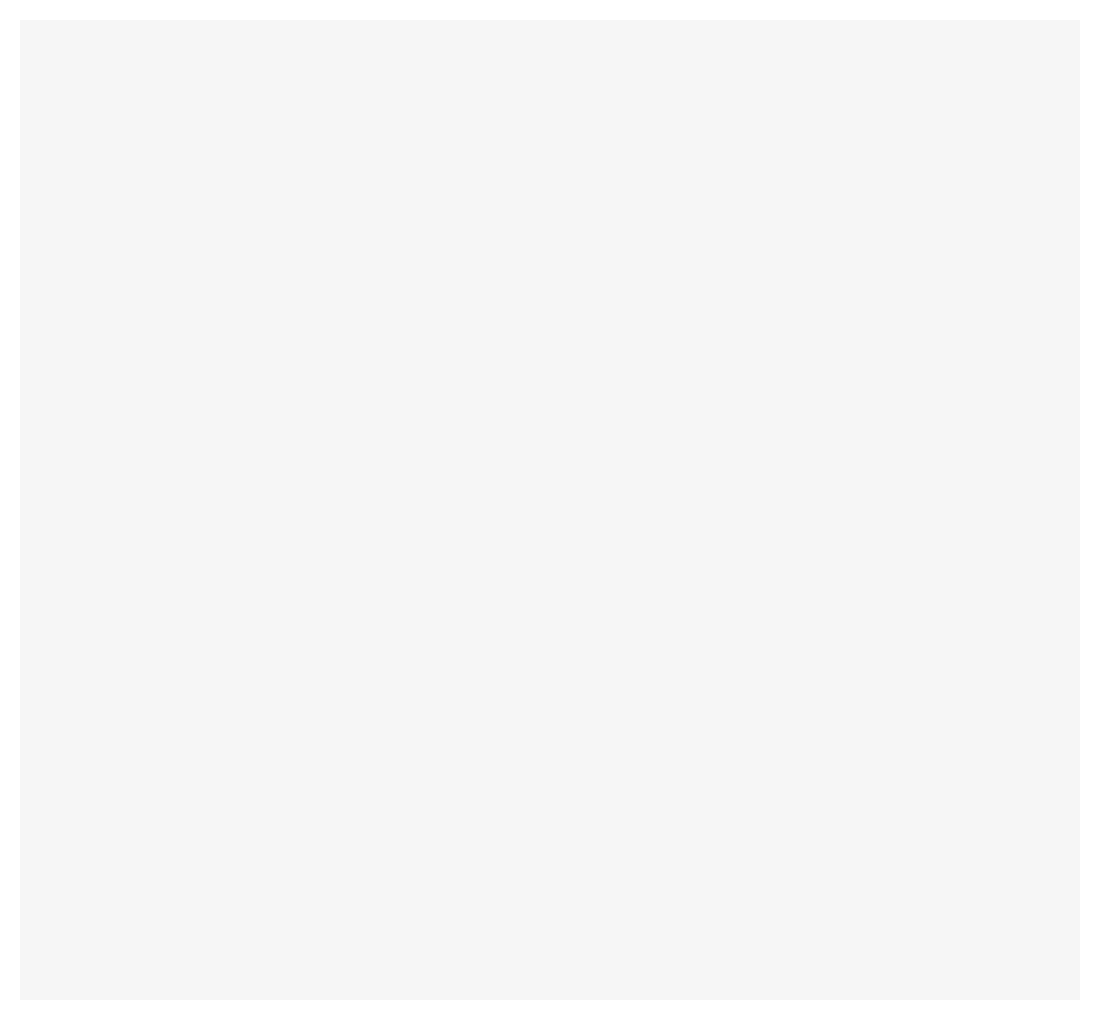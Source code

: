 <mxfile 
  version="25.0.2"
  >
  <diagram
    name="-"
    >
    <mxGraphModel
      grid="1" 
      gridSize="10" 
      guides="1" 
      tooltips="1" 
      connect="1" 
      arrows="1" 
      fold="1" 
      page="1" 
      pageScale="1" 
      pageWidth="1" 
      pageHeight="1" 
      math="0" 
      shadow="0"
      >
      <root>
        <mxCell
          id="page"
          />
        <mxCell
          id="root" 
          parent="page"
          />
        <mxCell
          style="verticalAlign=top;aspect=fixed;align=center;spacingLeft=5;spacingRight=5;spacingBottom=5;strokeColor=none;" 
          id="shape_" 
          parent="root" 
          value=" " 
          vertex="1"
          >
          <mxGeometry
            as="geometry" 
            width="550" 
            height="510" 
            x="0" 
            y="0"
            />
          </mxCell>
        <mxCell
          style="shape=rect;strokeColor=none;strokeWidth=2;shadow=0;gradientColor=none;fontColor=#757575;align=left;html=1;fontStyle=0;spacingTop=3;fillColor=#F6F6F6;verticalAlign=top;fontSize=10;spacingLeft=10;spacing=0;" 
          id="project_zone_cloud_service_provider_" 
          parent="shape_" 
          value=" " 
          vertex="1"
          >
          <mxGeometry
            width="530" 
            height="490" 
            as="geometry" 
            x="10" 
            y="10"
            />
          </mxCell>
        </root>
      </mxGraphModel>
    </diagram>
  </mxfile>